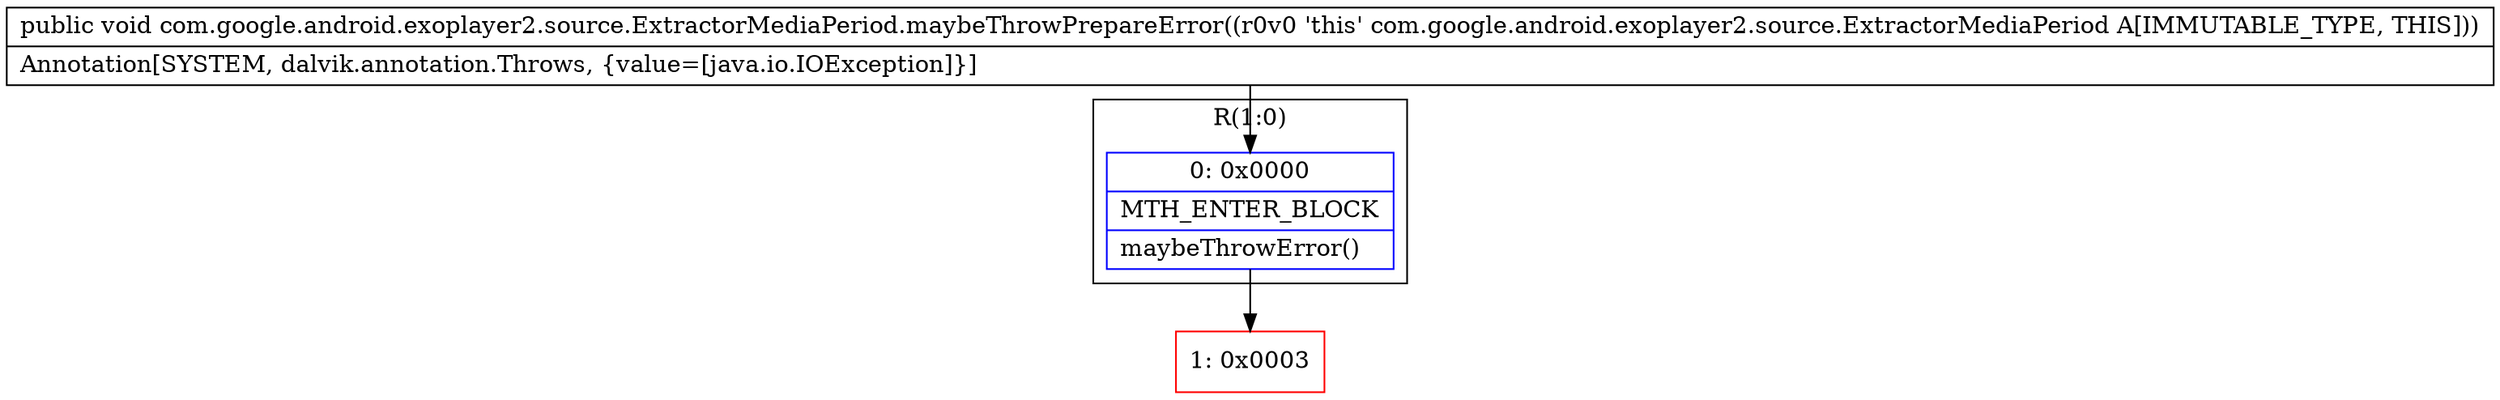 digraph "CFG forcom.google.android.exoplayer2.source.ExtractorMediaPeriod.maybeThrowPrepareError()V" {
subgraph cluster_Region_1562324317 {
label = "R(1:0)";
node [shape=record,color=blue];
Node_0 [shape=record,label="{0\:\ 0x0000|MTH_ENTER_BLOCK\l|maybeThrowError()\l}"];
}
Node_1 [shape=record,color=red,label="{1\:\ 0x0003}"];
MethodNode[shape=record,label="{public void com.google.android.exoplayer2.source.ExtractorMediaPeriod.maybeThrowPrepareError((r0v0 'this' com.google.android.exoplayer2.source.ExtractorMediaPeriod A[IMMUTABLE_TYPE, THIS]))  | Annotation[SYSTEM, dalvik.annotation.Throws, \{value=[java.io.IOException]\}]\l}"];
MethodNode -> Node_0;
Node_0 -> Node_1;
}

